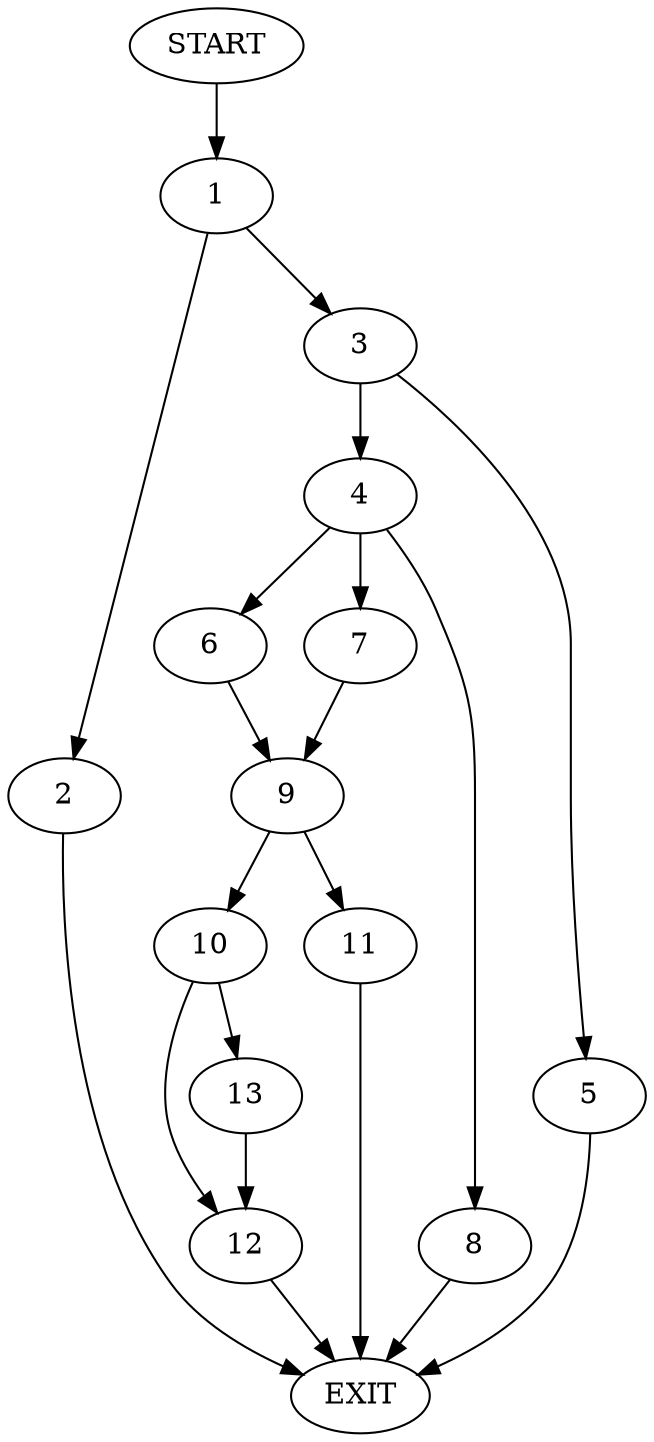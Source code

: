 digraph {
0 [label="START"]
14 [label="EXIT"]
0 -> 1
1 -> 2
1 -> 3
2 -> 14
3 -> 4
3 -> 5
5 -> 14
4 -> 6
4 -> 7
4 -> 8
8 -> 14
7 -> 9
6 -> 9
9 -> 10
9 -> 11
10 -> 12
10 -> 13
11 -> 14
13 -> 12
12 -> 14
}
